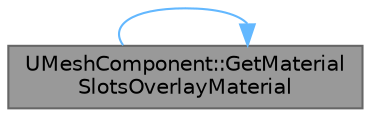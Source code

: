 digraph "UMeshComponent::GetMaterialSlotsOverlayMaterial"
{
 // INTERACTIVE_SVG=YES
 // LATEX_PDF_SIZE
  bgcolor="transparent";
  edge [fontname=Helvetica,fontsize=10,labelfontname=Helvetica,labelfontsize=10];
  node [fontname=Helvetica,fontsize=10,shape=box,height=0.2,width=0.4];
  rankdir="LR";
  Node1 [id="Node000001",label="UMeshComponent::GetMaterial\lSlotsOverlayMaterial",height=0.2,width=0.4,color="gray40", fillcolor="grey60", style="filled", fontcolor="black",tooltip="Fill the array with every material slot overlay material use by this instance."];
  Node1 -> Node1 [id="edge1_Node000001_Node000001",color="steelblue1",style="solid",tooltip=" "];
}
